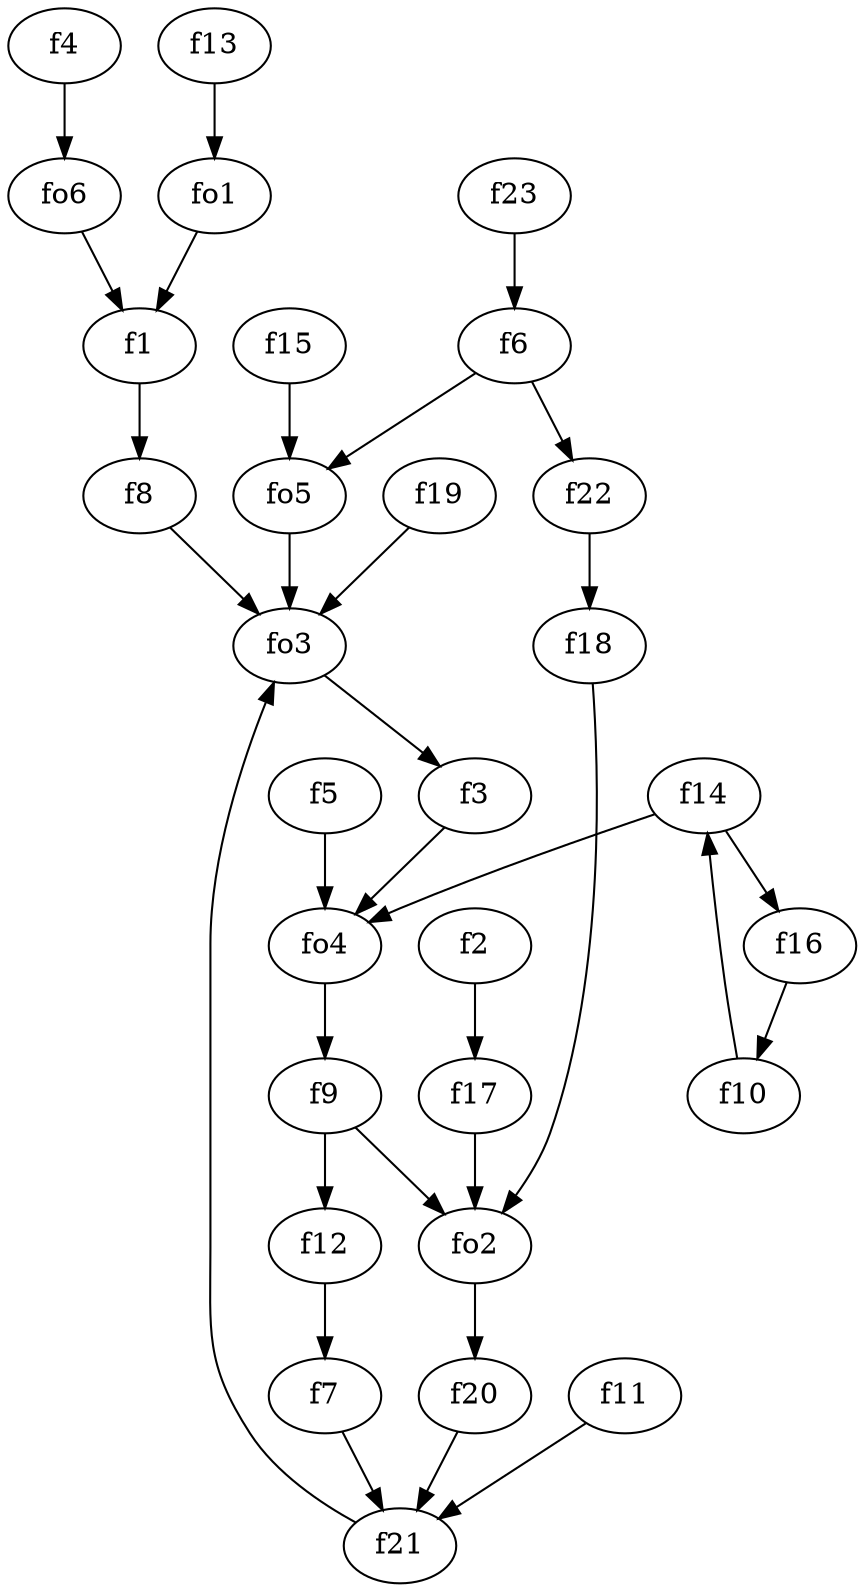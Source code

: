 strict digraph  {
f1;
f2;
f3;
f4;
f5;
f6;
f7;
f8;
f9;
f10;
f11;
f12;
f13;
f14;
f15;
f16;
f17;
f18;
f19;
f20;
f21;
f22;
f23;
fo1;
fo2;
fo3;
fo4;
fo5;
fo6;
f1 -> f8  [weight=2];
f2 -> f17  [weight=2];
f3 -> fo4  [weight=2];
f4 -> fo6  [weight=2];
f5 -> fo4  [weight=2];
f6 -> f22  [weight=2];
f6 -> fo5  [weight=2];
f7 -> f21  [weight=2];
f8 -> fo3  [weight=2];
f9 -> fo2  [weight=2];
f9 -> f12  [weight=2];
f10 -> f14  [weight=2];
f11 -> f21  [weight=2];
f12 -> f7  [weight=2];
f13 -> fo1  [weight=2];
f14 -> f16  [weight=2];
f14 -> fo4  [weight=2];
f15 -> fo5  [weight=2];
f16 -> f10  [weight=2];
f17 -> fo2  [weight=2];
f18 -> fo2  [weight=2];
f19 -> fo3  [weight=2];
f20 -> f21  [weight=2];
f21 -> fo3  [weight=2];
f22 -> f18  [weight=2];
f23 -> f6  [weight=2];
fo1 -> f1  [weight=2];
fo2 -> f20  [weight=2];
fo3 -> f3  [weight=2];
fo4 -> f9  [weight=2];
fo5 -> fo3  [weight=2];
fo6 -> f1  [weight=2];
}

